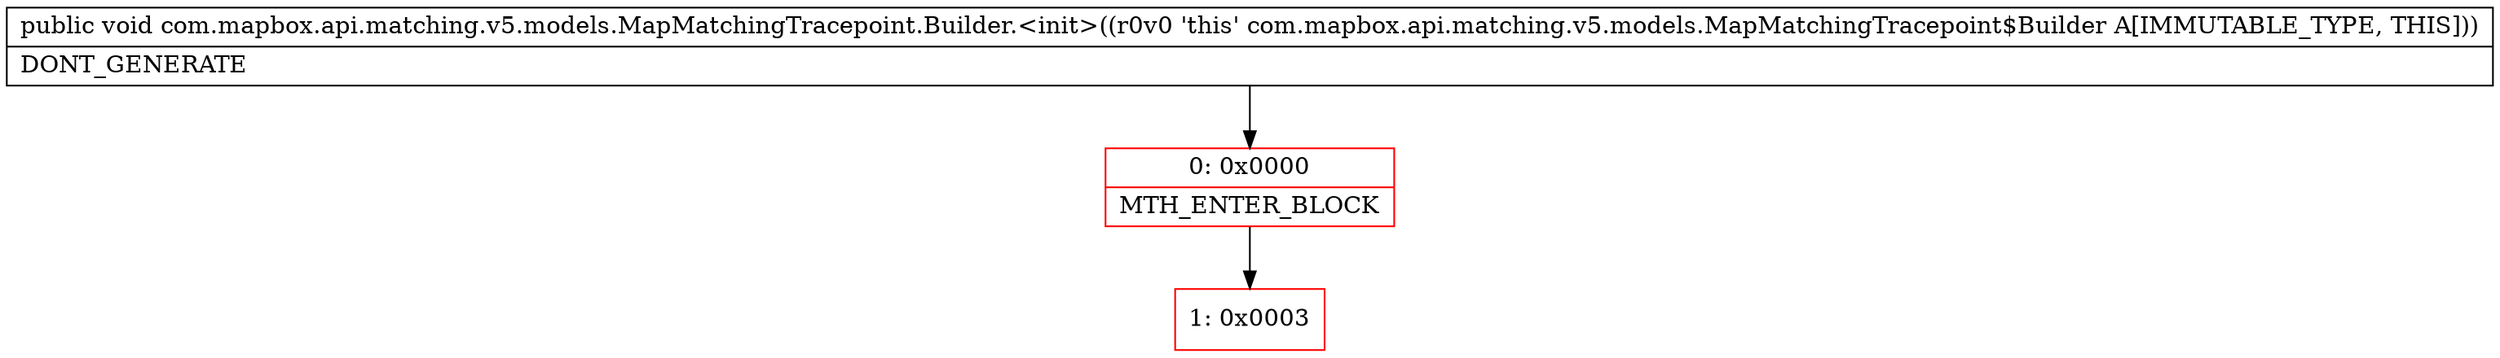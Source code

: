 digraph "CFG forcom.mapbox.api.matching.v5.models.MapMatchingTracepoint.Builder.\<init\>()V" {
subgraph cluster_Region_1040343995 {
label = "R(0)";
node [shape=record,color=blue];
}
Node_0 [shape=record,color=red,label="{0\:\ 0x0000|MTH_ENTER_BLOCK\l}"];
Node_1 [shape=record,color=red,label="{1\:\ 0x0003}"];
MethodNode[shape=record,label="{public void com.mapbox.api.matching.v5.models.MapMatchingTracepoint.Builder.\<init\>((r0v0 'this' com.mapbox.api.matching.v5.models.MapMatchingTracepoint$Builder A[IMMUTABLE_TYPE, THIS]))  | DONT_GENERATE\l}"];
MethodNode -> Node_0;
Node_0 -> Node_1;
}

